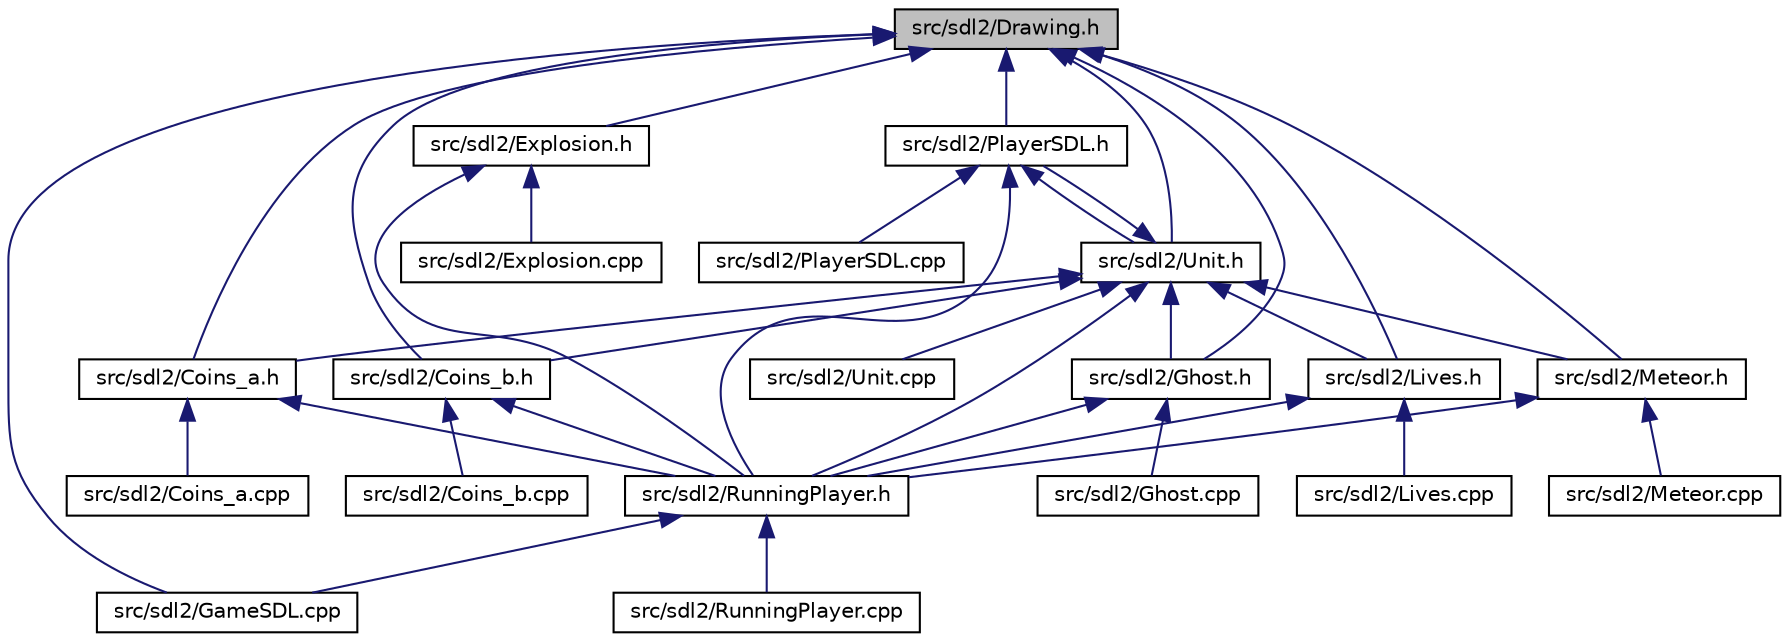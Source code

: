 digraph "src/sdl2/Drawing.h"
{
 // LATEX_PDF_SIZE
  edge [fontname="Helvetica",fontsize="10",labelfontname="Helvetica",labelfontsize="10"];
  node [fontname="Helvetica",fontsize="10",shape=record];
  Node1 [label="src/sdl2/Drawing.h",height=0.2,width=0.4,color="black", fillcolor="grey75", style="filled", fontcolor="black",tooltip=" "];
  Node1 -> Node2 [dir="back",color="midnightblue",fontsize="10",style="solid",fontname="Helvetica"];
  Node2 [label="src/sdl2/Coins_a.h",height=0.2,width=0.4,color="black", fillcolor="white", style="filled",URL="$Coins__a_8h.html",tooltip=" "];
  Node2 -> Node3 [dir="back",color="midnightblue",fontsize="10",style="solid",fontname="Helvetica"];
  Node3 [label="src/sdl2/Coins_a.cpp",height=0.2,width=0.4,color="black", fillcolor="white", style="filled",URL="$Coins__a_8cpp.html",tooltip=" "];
  Node2 -> Node4 [dir="back",color="midnightblue",fontsize="10",style="solid",fontname="Helvetica"];
  Node4 [label="src/sdl2/RunningPlayer.h",height=0.2,width=0.4,color="black", fillcolor="white", style="filled",URL="$RunningPlayer_8h.html",tooltip=" "];
  Node4 -> Node5 [dir="back",color="midnightblue",fontsize="10",style="solid",fontname="Helvetica"];
  Node5 [label="src/sdl2/GameSDL.cpp",height=0.2,width=0.4,color="black", fillcolor="white", style="filled",URL="$GameSDL_8cpp.html",tooltip=" "];
  Node4 -> Node6 [dir="back",color="midnightblue",fontsize="10",style="solid",fontname="Helvetica"];
  Node6 [label="src/sdl2/RunningPlayer.cpp",height=0.2,width=0.4,color="black", fillcolor="white", style="filled",URL="$RunningPlayer_8cpp.html",tooltip=" "];
  Node1 -> Node7 [dir="back",color="midnightblue",fontsize="10",style="solid",fontname="Helvetica"];
  Node7 [label="src/sdl2/Coins_b.h",height=0.2,width=0.4,color="black", fillcolor="white", style="filled",URL="$Coins__b_8h.html",tooltip=" "];
  Node7 -> Node8 [dir="back",color="midnightblue",fontsize="10",style="solid",fontname="Helvetica"];
  Node8 [label="src/sdl2/Coins_b.cpp",height=0.2,width=0.4,color="black", fillcolor="white", style="filled",URL="$Coins__b_8cpp.html",tooltip=" "];
  Node7 -> Node4 [dir="back",color="midnightblue",fontsize="10",style="solid",fontname="Helvetica"];
  Node1 -> Node9 [dir="back",color="midnightblue",fontsize="10",style="solid",fontname="Helvetica"];
  Node9 [label="src/sdl2/Explosion.h",height=0.2,width=0.4,color="black", fillcolor="white", style="filled",URL="$Explosion_8h.html",tooltip=" "];
  Node9 -> Node10 [dir="back",color="midnightblue",fontsize="10",style="solid",fontname="Helvetica"];
  Node10 [label="src/sdl2/Explosion.cpp",height=0.2,width=0.4,color="black", fillcolor="white", style="filled",URL="$Explosion_8cpp.html",tooltip=" "];
  Node9 -> Node4 [dir="back",color="midnightblue",fontsize="10",style="solid",fontname="Helvetica"];
  Node1 -> Node5 [dir="back",color="midnightblue",fontsize="10",style="solid",fontname="Helvetica"];
  Node1 -> Node11 [dir="back",color="midnightblue",fontsize="10",style="solid",fontname="Helvetica"];
  Node11 [label="src/sdl2/Ghost.h",height=0.2,width=0.4,color="black", fillcolor="white", style="filled",URL="$Ghost_8h.html",tooltip=" "];
  Node11 -> Node12 [dir="back",color="midnightblue",fontsize="10",style="solid",fontname="Helvetica"];
  Node12 [label="src/sdl2/Ghost.cpp",height=0.2,width=0.4,color="black", fillcolor="white", style="filled",URL="$Ghost_8cpp.html",tooltip=" "];
  Node11 -> Node4 [dir="back",color="midnightblue",fontsize="10",style="solid",fontname="Helvetica"];
  Node1 -> Node13 [dir="back",color="midnightblue",fontsize="10",style="solid",fontname="Helvetica"];
  Node13 [label="src/sdl2/Lives.h",height=0.2,width=0.4,color="black", fillcolor="white", style="filled",URL="$Lives_8h.html",tooltip=" "];
  Node13 -> Node14 [dir="back",color="midnightblue",fontsize="10",style="solid",fontname="Helvetica"];
  Node14 [label="src/sdl2/Lives.cpp",height=0.2,width=0.4,color="black", fillcolor="white", style="filled",URL="$Lives_8cpp.html",tooltip=" "];
  Node13 -> Node4 [dir="back",color="midnightblue",fontsize="10",style="solid",fontname="Helvetica"];
  Node1 -> Node15 [dir="back",color="midnightblue",fontsize="10",style="solid",fontname="Helvetica"];
  Node15 [label="src/sdl2/Meteor.h",height=0.2,width=0.4,color="black", fillcolor="white", style="filled",URL="$Meteor_8h.html",tooltip=" "];
  Node15 -> Node16 [dir="back",color="midnightblue",fontsize="10",style="solid",fontname="Helvetica"];
  Node16 [label="src/sdl2/Meteor.cpp",height=0.2,width=0.4,color="black", fillcolor="white", style="filled",URL="$Meteor_8cpp.html",tooltip=" "];
  Node15 -> Node4 [dir="back",color="midnightblue",fontsize="10",style="solid",fontname="Helvetica"];
  Node1 -> Node17 [dir="back",color="midnightblue",fontsize="10",style="solid",fontname="Helvetica"];
  Node17 [label="src/sdl2/PlayerSDL.h",height=0.2,width=0.4,color="black", fillcolor="white", style="filled",URL="$PlayerSDL_8h.html",tooltip=" "];
  Node17 -> Node18 [dir="back",color="midnightblue",fontsize="10",style="solid",fontname="Helvetica"];
  Node18 [label="src/sdl2/PlayerSDL.cpp",height=0.2,width=0.4,color="black", fillcolor="white", style="filled",URL="$PlayerSDL_8cpp.html",tooltip=" "];
  Node17 -> Node4 [dir="back",color="midnightblue",fontsize="10",style="solid",fontname="Helvetica"];
  Node17 -> Node19 [dir="back",color="midnightblue",fontsize="10",style="solid",fontname="Helvetica"];
  Node19 [label="src/sdl2/Unit.h",height=0.2,width=0.4,color="black", fillcolor="white", style="filled",URL="$Unit_8h.html",tooltip=" "];
  Node19 -> Node2 [dir="back",color="midnightblue",fontsize="10",style="solid",fontname="Helvetica"];
  Node19 -> Node7 [dir="back",color="midnightblue",fontsize="10",style="solid",fontname="Helvetica"];
  Node19 -> Node11 [dir="back",color="midnightblue",fontsize="10",style="solid",fontname="Helvetica"];
  Node19 -> Node13 [dir="back",color="midnightblue",fontsize="10",style="solid",fontname="Helvetica"];
  Node19 -> Node15 [dir="back",color="midnightblue",fontsize="10",style="solid",fontname="Helvetica"];
  Node19 -> Node17 [dir="back",color="midnightblue",fontsize="10",style="solid",fontname="Helvetica"];
  Node19 -> Node4 [dir="back",color="midnightblue",fontsize="10",style="solid",fontname="Helvetica"];
  Node19 -> Node20 [dir="back",color="midnightblue",fontsize="10",style="solid",fontname="Helvetica"];
  Node20 [label="src/sdl2/Unit.cpp",height=0.2,width=0.4,color="black", fillcolor="white", style="filled",URL="$Unit_8cpp.html",tooltip=" "];
  Node1 -> Node19 [dir="back",color="midnightblue",fontsize="10",style="solid",fontname="Helvetica"];
}
